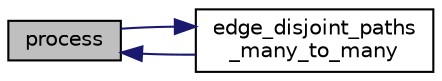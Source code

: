 digraph "process"
{
  edge [fontname="Helvetica",fontsize="10",labelfontname="Helvetica",labelfontsize="10"];
  node [fontname="Helvetica",fontsize="10",shape=record];
  rankdir="LR";
  Node1 [label="process",height=0.2,width=0.4,color="black", fillcolor="grey75", style="filled", fontcolor="black"];
  Node1 -> Node2 [dir="back",color="midnightblue",fontsize="10",style="solid",fontname="Helvetica"];
  Node2 [label="edge_disjoint_paths\l_many_to_many",height=0.2,width=0.4,color="black", fillcolor="white", style="filled",URL="$edge__disjoint__paths_8c.html#a428ef5f43c537f6aa69378581e302e65"];
  Node2 -> Node1 [dir="back",color="midnightblue",fontsize="10",style="solid",fontname="Helvetica"];
}
